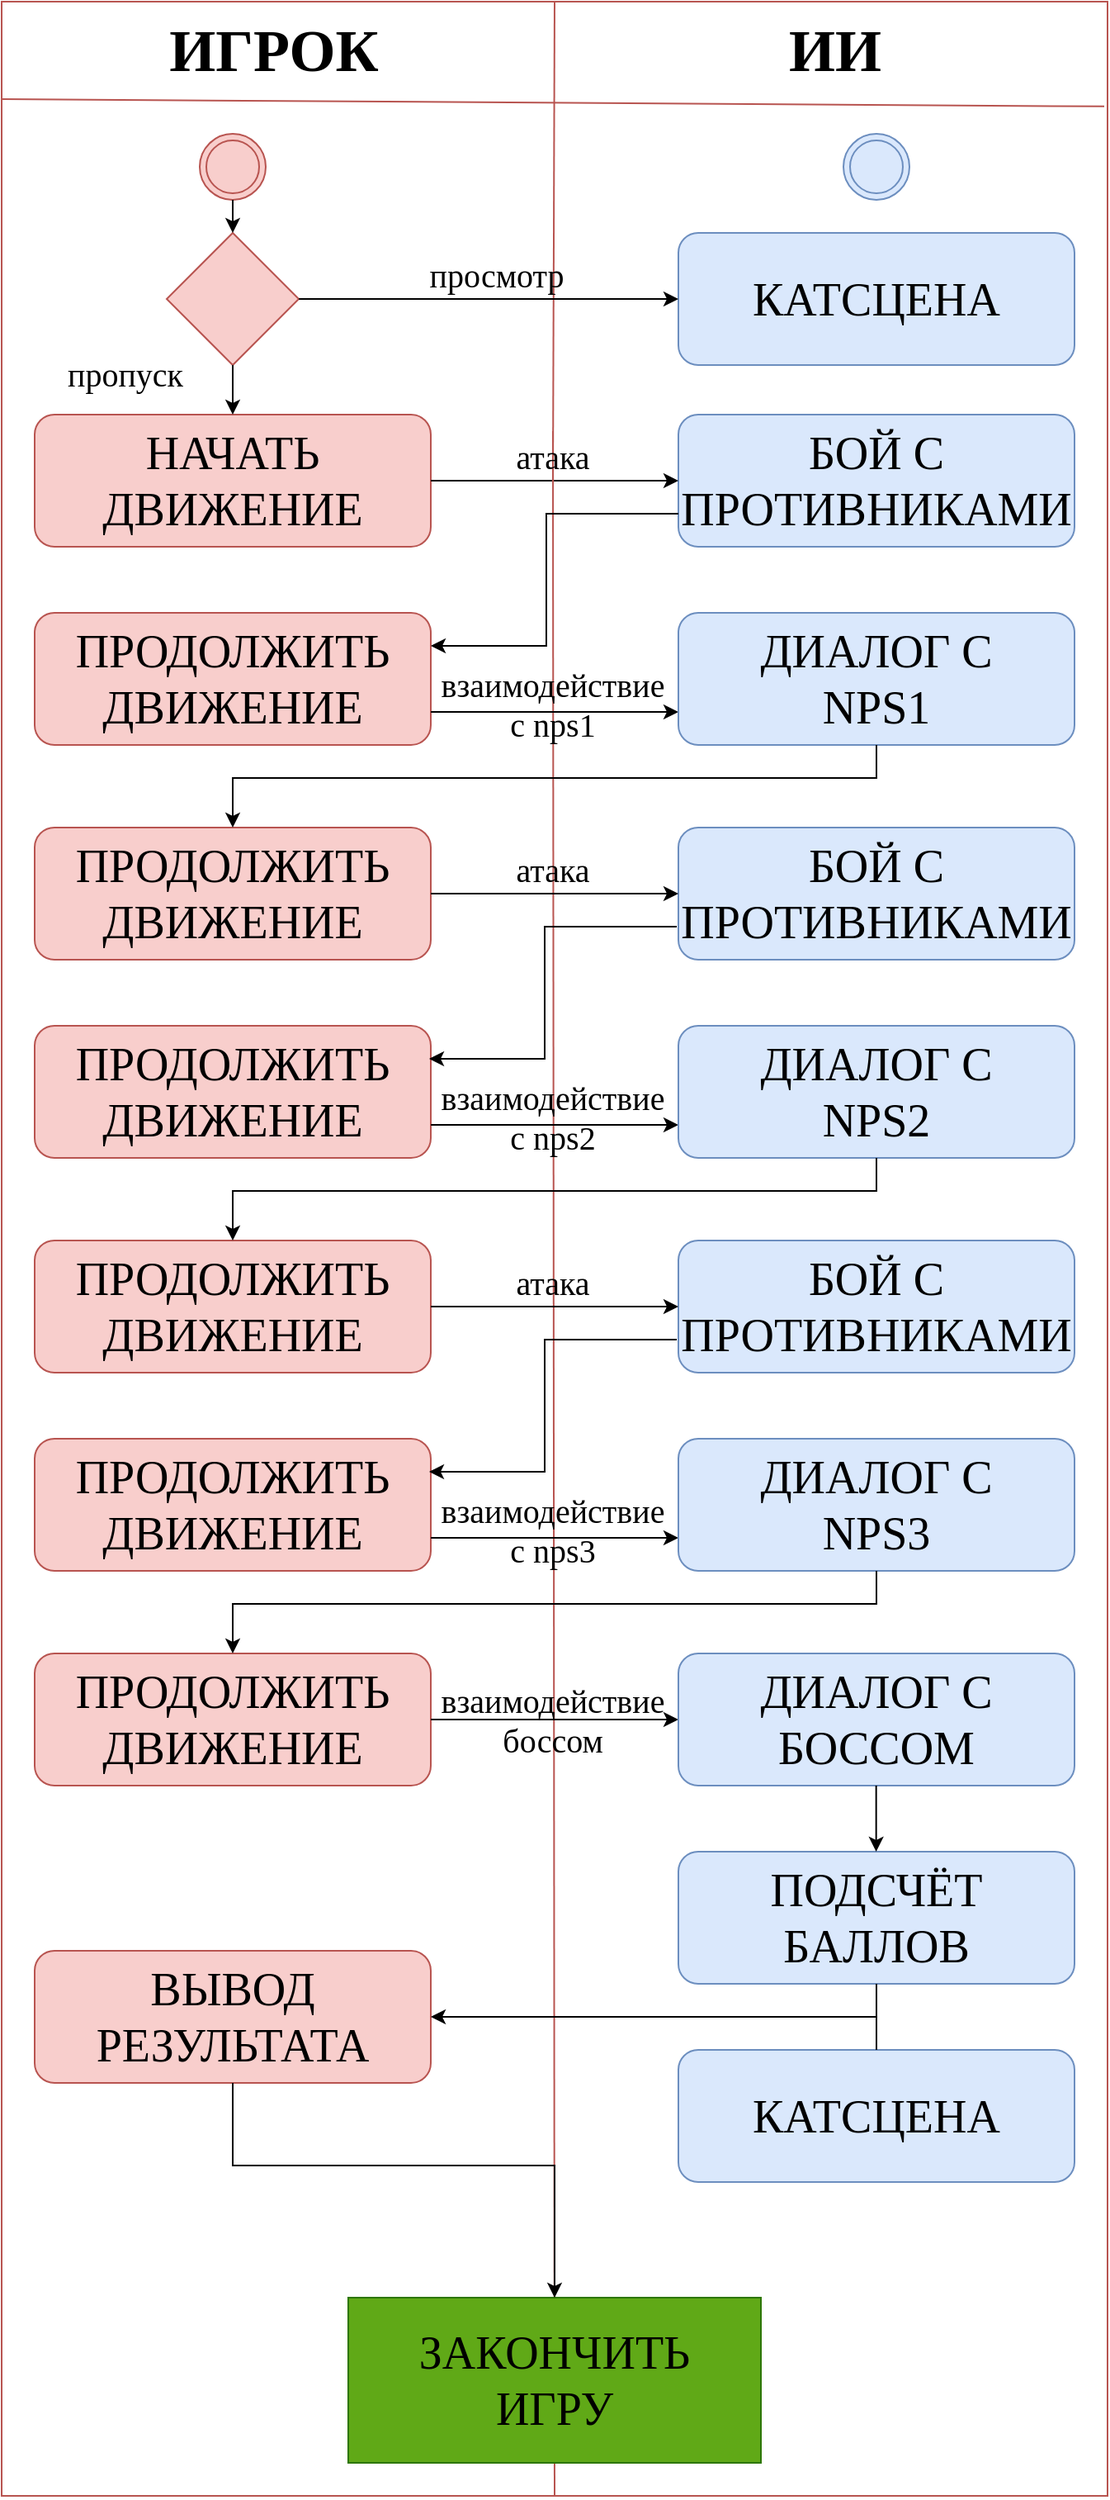 <mxfile version="27.1.4">
  <diagram name="Страница — 1" id="mHHvL0ik2kSpvlpvObcH">
    <mxGraphModel dx="1828" dy="987" grid="1" gridSize="10" guides="1" tooltips="1" connect="1" arrows="1" fold="1" page="1" pageScale="1" pageWidth="827" pageHeight="1169" math="0" shadow="0">
      <root>
        <mxCell id="0" />
        <mxCell id="1" parent="0" />
        <mxCell id="v9J8zwX4k6g4E4tgRItc-2" value="" style="rounded=0;whiteSpace=wrap;html=1;fillColor=none;strokeColor=#b85450;" parent="1" vertex="1">
          <mxGeometry x="80" y="20" width="670" height="1510" as="geometry" />
        </mxCell>
        <mxCell id="v9J8zwX4k6g4E4tgRItc-3" value="" style="endArrow=none;html=1;rounded=0;entryX=0.5;entryY=0;entryDx=0;entryDy=0;exitX=0.5;exitY=1;exitDx=0;exitDy=0;fillColor=#f8cecc;strokeColor=#b85450;" parent="1" source="Ix0ffkWWZdktWy8GuwyT-15" target="v9J8zwX4k6g4E4tgRItc-2" edge="1">
          <mxGeometry width="50" height="50" relative="1" as="geometry">
            <mxPoint x="390" y="180" as="sourcePoint" />
            <mxPoint x="440" y="130" as="targetPoint" />
          </mxGeometry>
        </mxCell>
        <mxCell id="v9J8zwX4k6g4E4tgRItc-6" value="" style="endArrow=none;html=1;rounded=0;entryX=0.997;entryY=0.042;entryDx=0;entryDy=0;entryPerimeter=0;fillColor=#f8cecc;strokeColor=#b85450;" parent="1" target="v9J8zwX4k6g4E4tgRItc-2" edge="1">
          <mxGeometry width="50" height="50" relative="1" as="geometry">
            <mxPoint x="80" y="79" as="sourcePoint" />
            <mxPoint x="440" y="30" as="targetPoint" />
          </mxGeometry>
        </mxCell>
        <mxCell id="v9J8zwX4k6g4E4tgRItc-7" value="&lt;font face=&quot;Times New Roman&quot;&gt;&lt;span style=&quot;font-size: 36px;&quot;&gt;&lt;b&gt;ИИ&lt;/b&gt;&lt;/span&gt;&lt;/font&gt;" style="text;html=1;align=center;verticalAlign=middle;whiteSpace=wrap;rounded=0;" parent="1" vertex="1">
          <mxGeometry x="420" y="20" width="330" height="60" as="geometry" />
        </mxCell>
        <mxCell id="v9J8zwX4k6g4E4tgRItc-8" value="&lt;font face=&quot;Times New Roman&quot; style=&quot;font-size: 36px;&quot;&gt;&lt;b&gt;ИГРОК&lt;/b&gt;&lt;/font&gt;" style="text;html=1;align=center;verticalAlign=middle;whiteSpace=wrap;rounded=0;" parent="1" vertex="1">
          <mxGeometry x="80" y="20" width="330" height="60" as="geometry" />
        </mxCell>
        <mxCell id="v9J8zwX4k6g4E4tgRItc-9" value="" style="ellipse;shape=doubleEllipse;whiteSpace=wrap;html=1;aspect=fixed;fillColor=#dae8fc;strokeColor=#6c8ebf;" parent="1" vertex="1">
          <mxGeometry x="590" y="100" width="40" height="40" as="geometry" />
        </mxCell>
        <mxCell id="v9J8zwX4k6g4E4tgRItc-10" value="" style="ellipse;shape=doubleEllipse;whiteSpace=wrap;html=1;aspect=fixed;fillColor=#f8cecc;strokeColor=#b85450;" parent="1" vertex="1">
          <mxGeometry x="200" y="100" width="40" height="40" as="geometry" />
        </mxCell>
        <mxCell id="v9J8zwX4k6g4E4tgRItc-11" value="" style="rhombus;whiteSpace=wrap;html=1;fillColor=#f8cecc;strokeColor=#b85450;" parent="1" vertex="1">
          <mxGeometry x="180" y="160" width="80" height="80" as="geometry" />
        </mxCell>
        <mxCell id="Ix0ffkWWZdktWy8GuwyT-1" value="" style="rounded=1;whiteSpace=wrap;html=1;fillColor=#dae8fc;strokeColor=#6c8ebf;" vertex="1" parent="1">
          <mxGeometry x="490" y="160" width="240" height="80" as="geometry" />
        </mxCell>
        <mxCell id="Ix0ffkWWZdktWy8GuwyT-2" value="&lt;font face=&quot;Times New Roman&quot;&gt;&lt;span style=&quot;font-size: 28px;&quot;&gt;КАТСЦЕНА&lt;/span&gt;&lt;/font&gt;" style="text;html=1;align=center;verticalAlign=middle;whiteSpace=wrap;rounded=0;" vertex="1" parent="1">
          <mxGeometry x="525" y="170" width="170" height="60" as="geometry" />
        </mxCell>
        <mxCell id="Ix0ffkWWZdktWy8GuwyT-3" value="" style="rounded=1;whiteSpace=wrap;html=1;fillColor=#f8cecc;strokeColor=#b85450;" vertex="1" parent="1">
          <mxGeometry x="100" y="270" width="240" height="80" as="geometry" />
        </mxCell>
        <mxCell id="Ix0ffkWWZdktWy8GuwyT-4" value="&lt;font face=&quot;Times New Roman&quot;&gt;&lt;span style=&quot;font-size: 28px;&quot;&gt;НАЧАТЬ ДВИЖЕНИЕ&lt;/span&gt;&lt;/font&gt;" style="text;html=1;align=center;verticalAlign=middle;whiteSpace=wrap;rounded=0;" vertex="1" parent="1">
          <mxGeometry x="135" y="280" width="170" height="60" as="geometry" />
        </mxCell>
        <mxCell id="Ix0ffkWWZdktWy8GuwyT-7" value="" style="endArrow=classic;html=1;rounded=0;exitX=0.5;exitY=1;exitDx=0;exitDy=0;entryX=0.5;entryY=0;entryDx=0;entryDy=0;" edge="1" parent="1" source="v9J8zwX4k6g4E4tgRItc-10" target="v9J8zwX4k6g4E4tgRItc-11">
          <mxGeometry width="50" height="50" relative="1" as="geometry">
            <mxPoint x="240" y="145" as="sourcePoint" />
            <mxPoint x="290" y="95" as="targetPoint" />
          </mxGeometry>
        </mxCell>
        <mxCell id="Ix0ffkWWZdktWy8GuwyT-8" value="" style="endArrow=classic;html=1;rounded=0;" edge="1" parent="1" source="v9J8zwX4k6g4E4tgRItc-11" target="Ix0ffkWWZdktWy8GuwyT-3">
          <mxGeometry width="50" height="50" relative="1" as="geometry">
            <mxPoint x="244.83" y="240" as="sourcePoint" />
            <mxPoint x="244.83" y="260" as="targetPoint" />
          </mxGeometry>
        </mxCell>
        <mxCell id="Ix0ffkWWZdktWy8GuwyT-9" value="" style="endArrow=classic;html=1;rounded=0;exitX=1;exitY=0.5;exitDx=0;exitDy=0;entryX=0;entryY=0.5;entryDx=0;entryDy=0;" edge="1" parent="1" source="v9J8zwX4k6g4E4tgRItc-11" target="Ix0ffkWWZdktWy8GuwyT-1">
          <mxGeometry width="50" height="50" relative="1" as="geometry">
            <mxPoint x="350" y="250" as="sourcePoint" />
            <mxPoint x="350" y="270" as="targetPoint" />
          </mxGeometry>
        </mxCell>
        <mxCell id="Ix0ffkWWZdktWy8GuwyT-10" value="&lt;font face=&quot;Times New Roman&quot;&gt;просмотр&lt;/font&gt;" style="text;html=1;align=center;verticalAlign=middle;whiteSpace=wrap;rounded=0;fontSize=20;" vertex="1" parent="1">
          <mxGeometry x="350" y="170" width="60" height="30" as="geometry" />
        </mxCell>
        <mxCell id="Ix0ffkWWZdktWy8GuwyT-11" value="&lt;font face=&quot;Times New Roman&quot;&gt;пропуск&lt;/font&gt;" style="text;html=1;align=center;verticalAlign=middle;whiteSpace=wrap;rounded=0;fontSize=20;" vertex="1" parent="1">
          <mxGeometry x="125" y="230" width="60" height="30" as="geometry" />
        </mxCell>
        <mxCell id="Ix0ffkWWZdktWy8GuwyT-12" value="" style="rounded=1;whiteSpace=wrap;html=1;fillColor=#dae8fc;strokeColor=#6c8ebf;" vertex="1" parent="1">
          <mxGeometry x="490" y="270" width="240" height="80" as="geometry" />
        </mxCell>
        <mxCell id="Ix0ffkWWZdktWy8GuwyT-13" value="" style="endArrow=classic;html=1;rounded=0;exitX=1;exitY=0.5;exitDx=0;exitDy=0;entryX=0;entryY=0.5;entryDx=0;entryDy=0;" edge="1" parent="1" source="Ix0ffkWWZdktWy8GuwyT-3" target="Ix0ffkWWZdktWy8GuwyT-12">
          <mxGeometry width="50" height="50" relative="1" as="geometry">
            <mxPoint x="350" y="220" as="sourcePoint" />
            <mxPoint x="530" y="220" as="targetPoint" />
          </mxGeometry>
        </mxCell>
        <mxCell id="Ix0ffkWWZdktWy8GuwyT-14" value="&lt;font face=&quot;Times New Roman&quot;&gt;&lt;span style=&quot;font-size: 28px;&quot;&gt;БОЙ С ПРОТИВНИКАМИ&lt;/span&gt;&lt;/font&gt;" style="text;html=1;align=center;verticalAlign=middle;whiteSpace=wrap;rounded=0;" vertex="1" parent="1">
          <mxGeometry x="525" y="280" width="170" height="60" as="geometry" />
        </mxCell>
        <mxCell id="Ix0ffkWWZdktWy8GuwyT-16" value="" style="endArrow=none;html=1;rounded=0;entryX=0.5;entryY=0;entryDx=0;entryDy=0;exitX=0.5;exitY=1;exitDx=0;exitDy=0;fillColor=#f8cecc;strokeColor=#b85450;" edge="1" parent="1" source="v9J8zwX4k6g4E4tgRItc-2" target="Ix0ffkWWZdktWy8GuwyT-15">
          <mxGeometry width="50" height="50" relative="1" as="geometry">
            <mxPoint x="415" y="1080" as="sourcePoint" />
            <mxPoint x="415" y="20" as="targetPoint" />
          </mxGeometry>
        </mxCell>
        <mxCell id="Ix0ffkWWZdktWy8GuwyT-15" value="&lt;font face=&quot;Times New Roman&quot;&gt;атака&lt;/font&gt;" style="text;html=1;align=center;verticalAlign=middle;whiteSpace=wrap;rounded=0;fontSize=20;" vertex="1" parent="1">
          <mxGeometry x="384" y="280" width="60" height="30" as="geometry" />
        </mxCell>
        <mxCell id="Ix0ffkWWZdktWy8GuwyT-18" value="" style="rounded=1;whiteSpace=wrap;html=1;fillColor=#f8cecc;strokeColor=#b85450;" vertex="1" parent="1">
          <mxGeometry x="100" y="390" width="240" height="80" as="geometry" />
        </mxCell>
        <mxCell id="Ix0ffkWWZdktWy8GuwyT-19" value="&lt;font face=&quot;Times New Roman&quot;&gt;&lt;span style=&quot;font-size: 28px;&quot;&gt;ПРОДОЛЖИТЬ ДВИЖЕНИЕ&lt;/span&gt;&lt;/font&gt;" style="text;html=1;align=center;verticalAlign=middle;whiteSpace=wrap;rounded=0;" vertex="1" parent="1">
          <mxGeometry x="135" y="400" width="170" height="60" as="geometry" />
        </mxCell>
        <mxCell id="Ix0ffkWWZdktWy8GuwyT-20" value="" style="endArrow=classic;html=1;rounded=0;exitX=0;exitY=0.75;exitDx=0;exitDy=0;entryX=1;entryY=0.25;entryDx=0;entryDy=0;" edge="1" parent="1" source="Ix0ffkWWZdktWy8GuwyT-12" target="Ix0ffkWWZdktWy8GuwyT-18">
          <mxGeometry width="50" height="50" relative="1" as="geometry">
            <mxPoint x="450" y="310" as="sourcePoint" />
            <mxPoint x="550" y="310" as="targetPoint" />
            <Array as="points">
              <mxPoint x="410" y="330" />
              <mxPoint x="410" y="410" />
            </Array>
          </mxGeometry>
        </mxCell>
        <mxCell id="Ix0ffkWWZdktWy8GuwyT-21" value="" style="endArrow=classic;html=1;rounded=0;exitX=1;exitY=0.75;exitDx=0;exitDy=0;entryX=0;entryY=0.75;entryDx=0;entryDy=0;" edge="1" parent="1" source="Ix0ffkWWZdktWy8GuwyT-18" target="Ix0ffkWWZdktWy8GuwyT-22">
          <mxGeometry width="50" height="50" relative="1" as="geometry">
            <mxPoint x="365" y="440" as="sourcePoint" />
            <mxPoint x="460" y="440" as="targetPoint" />
          </mxGeometry>
        </mxCell>
        <mxCell id="Ix0ffkWWZdktWy8GuwyT-22" value="" style="rounded=1;whiteSpace=wrap;html=1;fillColor=#dae8fc;strokeColor=#6c8ebf;" vertex="1" parent="1">
          <mxGeometry x="490" y="390" width="240" height="80" as="geometry" />
        </mxCell>
        <mxCell id="Ix0ffkWWZdktWy8GuwyT-23" value="&lt;font face=&quot;Times New Roman&quot;&gt;&lt;span style=&quot;font-size: 28px;&quot;&gt;ДИАЛОГ С NPS1&lt;/span&gt;&lt;/font&gt;" style="text;html=1;align=center;verticalAlign=middle;whiteSpace=wrap;rounded=0;" vertex="1" parent="1">
          <mxGeometry x="525" y="400" width="170" height="60" as="geometry" />
        </mxCell>
        <mxCell id="Ix0ffkWWZdktWy8GuwyT-24" value="&lt;font face=&quot;Times New Roman&quot;&gt;взаимодействие с nps1&lt;/font&gt;" style="text;html=1;align=center;verticalAlign=middle;whiteSpace=wrap;rounded=0;fontSize=20;" vertex="1" parent="1">
          <mxGeometry x="384" y="430" width="60" height="30" as="geometry" />
        </mxCell>
        <mxCell id="Ix0ffkWWZdktWy8GuwyT-26" value="" style="rounded=1;whiteSpace=wrap;html=1;fillColor=#f8cecc;strokeColor=#b85450;" vertex="1" parent="1">
          <mxGeometry x="100" y="520" width="240" height="80" as="geometry" />
        </mxCell>
        <mxCell id="Ix0ffkWWZdktWy8GuwyT-27" value="&lt;font face=&quot;Times New Roman&quot;&gt;&lt;span style=&quot;font-size: 28px;&quot;&gt;ПРОДОЛЖИТЬ ДВИЖЕНИЕ&lt;/span&gt;&lt;/font&gt;" style="text;html=1;align=center;verticalAlign=middle;whiteSpace=wrap;rounded=0;" vertex="1" parent="1">
          <mxGeometry x="135" y="530" width="170" height="60" as="geometry" />
        </mxCell>
        <mxCell id="Ix0ffkWWZdktWy8GuwyT-28" value="" style="rounded=1;whiteSpace=wrap;html=1;fillColor=#dae8fc;strokeColor=#6c8ebf;" vertex="1" parent="1">
          <mxGeometry x="490" y="520" width="240" height="80" as="geometry" />
        </mxCell>
        <mxCell id="Ix0ffkWWZdktWy8GuwyT-29" value="&lt;font face=&quot;Times New Roman&quot;&gt;&lt;span style=&quot;font-size: 28px;&quot;&gt;БОЙ С ПРОТИВНИКАМИ&lt;/span&gt;&lt;/font&gt;" style="text;html=1;align=center;verticalAlign=middle;whiteSpace=wrap;rounded=0;" vertex="1" parent="1">
          <mxGeometry x="525" y="530" width="170" height="60" as="geometry" />
        </mxCell>
        <mxCell id="Ix0ffkWWZdktWy8GuwyT-30" value="" style="endArrow=classic;html=1;rounded=0;exitX=0.5;exitY=1;exitDx=0;exitDy=0;entryX=0.5;entryY=0;entryDx=0;entryDy=0;" edge="1" parent="1" source="Ix0ffkWWZdktWy8GuwyT-22" target="Ix0ffkWWZdktWy8GuwyT-26">
          <mxGeometry width="50" height="50" relative="1" as="geometry">
            <mxPoint x="590" y="410" as="sourcePoint" />
            <mxPoint x="440" y="490" as="targetPoint" />
            <Array as="points">
              <mxPoint x="610" y="490" />
              <mxPoint x="220" y="490" />
            </Array>
          </mxGeometry>
        </mxCell>
        <mxCell id="Ix0ffkWWZdktWy8GuwyT-31" value="" style="endArrow=classic;html=1;rounded=0;exitX=1;exitY=0.5;exitDx=0;exitDy=0;entryX=0;entryY=0.5;entryDx=0;entryDy=0;" edge="1" parent="1">
          <mxGeometry width="50" height="50" relative="1" as="geometry">
            <mxPoint x="340" y="560" as="sourcePoint" />
            <mxPoint x="490" y="560" as="targetPoint" />
          </mxGeometry>
        </mxCell>
        <mxCell id="Ix0ffkWWZdktWy8GuwyT-32" value="&lt;font face=&quot;Times New Roman&quot;&gt;атака&lt;/font&gt;" style="text;html=1;align=center;verticalAlign=middle;whiteSpace=wrap;rounded=0;fontSize=20;" vertex="1" parent="1">
          <mxGeometry x="384" y="530" width="60" height="30" as="geometry" />
        </mxCell>
        <mxCell id="Ix0ffkWWZdktWy8GuwyT-33" value="" style="rounded=1;whiteSpace=wrap;html=1;fillColor=#f8cecc;strokeColor=#b85450;" vertex="1" parent="1">
          <mxGeometry x="100" y="640" width="240" height="80" as="geometry" />
        </mxCell>
        <mxCell id="Ix0ffkWWZdktWy8GuwyT-34" value="&lt;font face=&quot;Times New Roman&quot;&gt;&lt;span style=&quot;font-size: 28px;&quot;&gt;ПРОДОЛЖИТЬ ДВИЖЕНИЕ&lt;/span&gt;&lt;/font&gt;" style="text;html=1;align=center;verticalAlign=middle;whiteSpace=wrap;rounded=0;" vertex="1" parent="1">
          <mxGeometry x="135" y="650" width="170" height="60" as="geometry" />
        </mxCell>
        <mxCell id="Ix0ffkWWZdktWy8GuwyT-35" value="" style="endArrow=classic;html=1;rounded=0;exitX=1;exitY=0.75;exitDx=0;exitDy=0;entryX=0;entryY=0.75;entryDx=0;entryDy=0;" edge="1" parent="1" source="Ix0ffkWWZdktWy8GuwyT-33" target="Ix0ffkWWZdktWy8GuwyT-36">
          <mxGeometry width="50" height="50" relative="1" as="geometry">
            <mxPoint x="365" y="690" as="sourcePoint" />
            <mxPoint x="460" y="690" as="targetPoint" />
          </mxGeometry>
        </mxCell>
        <mxCell id="Ix0ffkWWZdktWy8GuwyT-36" value="" style="rounded=1;whiteSpace=wrap;html=1;fillColor=#dae8fc;strokeColor=#6c8ebf;" vertex="1" parent="1">
          <mxGeometry x="490" y="640" width="240" height="80" as="geometry" />
        </mxCell>
        <mxCell id="Ix0ffkWWZdktWy8GuwyT-37" value="&lt;font face=&quot;Times New Roman&quot;&gt;&lt;span style=&quot;font-size: 28px;&quot;&gt;ДИАЛОГ С NPS2&lt;/span&gt;&lt;/font&gt;" style="text;html=1;align=center;verticalAlign=middle;whiteSpace=wrap;rounded=0;" vertex="1" parent="1">
          <mxGeometry x="525" y="650" width="170" height="60" as="geometry" />
        </mxCell>
        <mxCell id="Ix0ffkWWZdktWy8GuwyT-38" value="&lt;font face=&quot;Times New Roman&quot;&gt;взаимодействие с nps2&lt;/font&gt;" style="text;html=1;align=center;verticalAlign=middle;whiteSpace=wrap;rounded=0;fontSize=20;" vertex="1" parent="1">
          <mxGeometry x="384" y="680" width="60" height="30" as="geometry" />
        </mxCell>
        <mxCell id="Ix0ffkWWZdktWy8GuwyT-40" value="" style="endArrow=classic;html=1;rounded=0;exitX=0;exitY=0.75;exitDx=0;exitDy=0;entryX=1;entryY=0.25;entryDx=0;entryDy=0;" edge="1" parent="1">
          <mxGeometry width="50" height="50" relative="1" as="geometry">
            <mxPoint x="489" y="580" as="sourcePoint" />
            <mxPoint x="339" y="660" as="targetPoint" />
            <Array as="points">
              <mxPoint x="409" y="580" />
              <mxPoint x="409" y="660" />
            </Array>
          </mxGeometry>
        </mxCell>
        <mxCell id="Ix0ffkWWZdktWy8GuwyT-41" value="" style="rounded=1;whiteSpace=wrap;html=1;fillColor=#f8cecc;strokeColor=#b85450;" vertex="1" parent="1">
          <mxGeometry x="100" y="770" width="240" height="80" as="geometry" />
        </mxCell>
        <mxCell id="Ix0ffkWWZdktWy8GuwyT-42" value="&lt;font face=&quot;Times New Roman&quot;&gt;&lt;span style=&quot;font-size: 28px;&quot;&gt;ПРОДОЛЖИТЬ ДВИЖЕНИЕ&lt;/span&gt;&lt;/font&gt;" style="text;html=1;align=center;verticalAlign=middle;whiteSpace=wrap;rounded=0;" vertex="1" parent="1">
          <mxGeometry x="135" y="780" width="170" height="60" as="geometry" />
        </mxCell>
        <mxCell id="Ix0ffkWWZdktWy8GuwyT-43" value="" style="rounded=1;whiteSpace=wrap;html=1;fillColor=#dae8fc;strokeColor=#6c8ebf;" vertex="1" parent="1">
          <mxGeometry x="490" y="770" width="240" height="80" as="geometry" />
        </mxCell>
        <mxCell id="Ix0ffkWWZdktWy8GuwyT-44" value="&lt;font face=&quot;Times New Roman&quot;&gt;&lt;span style=&quot;font-size: 28px;&quot;&gt;БОЙ С ПРОТИВНИКАМИ&lt;/span&gt;&lt;/font&gt;" style="text;html=1;align=center;verticalAlign=middle;whiteSpace=wrap;rounded=0;" vertex="1" parent="1">
          <mxGeometry x="525" y="780" width="170" height="60" as="geometry" />
        </mxCell>
        <mxCell id="Ix0ffkWWZdktWy8GuwyT-45" value="" style="endArrow=classic;html=1;rounded=0;exitX=0.5;exitY=1;exitDx=0;exitDy=0;entryX=0.5;entryY=0;entryDx=0;entryDy=0;" edge="1" parent="1" target="Ix0ffkWWZdktWy8GuwyT-41">
          <mxGeometry width="50" height="50" relative="1" as="geometry">
            <mxPoint x="610" y="720" as="sourcePoint" />
            <mxPoint x="440" y="740" as="targetPoint" />
            <Array as="points">
              <mxPoint x="610" y="740" />
              <mxPoint x="220" y="740" />
            </Array>
          </mxGeometry>
        </mxCell>
        <mxCell id="Ix0ffkWWZdktWy8GuwyT-46" value="" style="endArrow=classic;html=1;rounded=0;exitX=1;exitY=0.5;exitDx=0;exitDy=0;entryX=0;entryY=0.5;entryDx=0;entryDy=0;" edge="1" parent="1">
          <mxGeometry width="50" height="50" relative="1" as="geometry">
            <mxPoint x="340" y="810" as="sourcePoint" />
            <mxPoint x="490" y="810" as="targetPoint" />
          </mxGeometry>
        </mxCell>
        <mxCell id="Ix0ffkWWZdktWy8GuwyT-47" value="&lt;font face=&quot;Times New Roman&quot;&gt;атака&lt;/font&gt;" style="text;html=1;align=center;verticalAlign=middle;whiteSpace=wrap;rounded=0;fontSize=20;" vertex="1" parent="1">
          <mxGeometry x="384" y="780" width="60" height="30" as="geometry" />
        </mxCell>
        <mxCell id="Ix0ffkWWZdktWy8GuwyT-48" value="" style="rounded=1;whiteSpace=wrap;html=1;fillColor=#f8cecc;strokeColor=#b85450;" vertex="1" parent="1">
          <mxGeometry x="100" y="890" width="240" height="80" as="geometry" />
        </mxCell>
        <mxCell id="Ix0ffkWWZdktWy8GuwyT-49" value="&lt;font face=&quot;Times New Roman&quot;&gt;&lt;span style=&quot;font-size: 28px;&quot;&gt;ПРОДОЛЖИТЬ ДВИЖЕНИЕ&lt;/span&gt;&lt;/font&gt;" style="text;html=1;align=center;verticalAlign=middle;whiteSpace=wrap;rounded=0;" vertex="1" parent="1">
          <mxGeometry x="135" y="900" width="170" height="60" as="geometry" />
        </mxCell>
        <mxCell id="Ix0ffkWWZdktWy8GuwyT-50" value="" style="endArrow=classic;html=1;rounded=0;exitX=1;exitY=0.75;exitDx=0;exitDy=0;entryX=0;entryY=0.75;entryDx=0;entryDy=0;" edge="1" parent="1" source="Ix0ffkWWZdktWy8GuwyT-48" target="Ix0ffkWWZdktWy8GuwyT-51">
          <mxGeometry width="50" height="50" relative="1" as="geometry">
            <mxPoint x="365" y="940" as="sourcePoint" />
            <mxPoint x="460" y="940" as="targetPoint" />
          </mxGeometry>
        </mxCell>
        <mxCell id="Ix0ffkWWZdktWy8GuwyT-51" value="" style="rounded=1;whiteSpace=wrap;html=1;fillColor=#dae8fc;strokeColor=#6c8ebf;" vertex="1" parent="1">
          <mxGeometry x="490" y="890" width="240" height="80" as="geometry" />
        </mxCell>
        <mxCell id="Ix0ffkWWZdktWy8GuwyT-52" value="&lt;font face=&quot;Times New Roman&quot;&gt;взаимодействие с nps3&lt;/font&gt;" style="text;html=1;align=center;verticalAlign=middle;whiteSpace=wrap;rounded=0;fontSize=20;" vertex="1" parent="1">
          <mxGeometry x="384" y="930" width="60" height="30" as="geometry" />
        </mxCell>
        <mxCell id="Ix0ffkWWZdktWy8GuwyT-53" value="" style="endArrow=classic;html=1;rounded=0;exitX=0;exitY=0.75;exitDx=0;exitDy=0;entryX=1;entryY=0.25;entryDx=0;entryDy=0;" edge="1" parent="1">
          <mxGeometry width="50" height="50" relative="1" as="geometry">
            <mxPoint x="489" y="830" as="sourcePoint" />
            <mxPoint x="339" y="910" as="targetPoint" />
            <Array as="points">
              <mxPoint x="409" y="830" />
              <mxPoint x="409" y="910" />
            </Array>
          </mxGeometry>
        </mxCell>
        <mxCell id="Ix0ffkWWZdktWy8GuwyT-54" value="&lt;font face=&quot;Times New Roman&quot;&gt;&lt;span style=&quot;font-size: 28px;&quot;&gt;ДИАЛОГ С NPS3&lt;/span&gt;&lt;/font&gt;" style="text;html=1;align=center;verticalAlign=middle;whiteSpace=wrap;rounded=0;" vertex="1" parent="1">
          <mxGeometry x="525" y="900" width="170" height="60" as="geometry" />
        </mxCell>
        <mxCell id="Ix0ffkWWZdktWy8GuwyT-55" value="" style="rounded=1;whiteSpace=wrap;html=1;fillColor=#f8cecc;strokeColor=#b85450;" vertex="1" parent="1">
          <mxGeometry x="100" y="1020" width="240" height="80" as="geometry" />
        </mxCell>
        <mxCell id="Ix0ffkWWZdktWy8GuwyT-56" value="&lt;font face=&quot;Times New Roman&quot;&gt;&lt;span style=&quot;font-size: 28px;&quot;&gt;ПРОДОЛЖИТЬ ДВИЖЕНИЕ&lt;/span&gt;&lt;/font&gt;" style="text;html=1;align=center;verticalAlign=middle;whiteSpace=wrap;rounded=0;" vertex="1" parent="1">
          <mxGeometry x="135" y="1030" width="170" height="60" as="geometry" />
        </mxCell>
        <mxCell id="Ix0ffkWWZdktWy8GuwyT-57" value="" style="endArrow=classic;html=1;rounded=0;exitX=1;exitY=0.5;exitDx=0;exitDy=0;entryX=0;entryY=0.5;entryDx=0;entryDy=0;" edge="1" parent="1" target="Ix0ffkWWZdktWy8GuwyT-58" source="Ix0ffkWWZdktWy8GuwyT-55">
          <mxGeometry width="50" height="50" relative="1" as="geometry">
            <mxPoint x="340" y="1065" as="sourcePoint" />
            <mxPoint x="490" y="1065" as="targetPoint" />
          </mxGeometry>
        </mxCell>
        <mxCell id="Ix0ffkWWZdktWy8GuwyT-58" value="" style="rounded=1;whiteSpace=wrap;html=1;fillColor=#dae8fc;strokeColor=#6c8ebf;" vertex="1" parent="1">
          <mxGeometry x="490" y="1020" width="240" height="80" as="geometry" />
        </mxCell>
        <mxCell id="Ix0ffkWWZdktWy8GuwyT-59" value="&lt;font face=&quot;Times New Roman&quot;&gt;взаимодействие боссом&lt;/font&gt;" style="text;html=1;align=center;verticalAlign=middle;whiteSpace=wrap;rounded=0;fontSize=20;" vertex="1" parent="1">
          <mxGeometry x="384" y="1045" width="60" height="30" as="geometry" />
        </mxCell>
        <mxCell id="Ix0ffkWWZdktWy8GuwyT-60" value="&lt;font face=&quot;Times New Roman&quot;&gt;&lt;span style=&quot;font-size: 28px;&quot;&gt;ДИАЛОГ С БОССОМ&lt;/span&gt;&lt;/font&gt;" style="text;html=1;align=center;verticalAlign=middle;whiteSpace=wrap;rounded=0;" vertex="1" parent="1">
          <mxGeometry x="525" y="1030" width="170" height="60" as="geometry" />
        </mxCell>
        <mxCell id="Ix0ffkWWZdktWy8GuwyT-62" value="" style="endArrow=classic;html=1;rounded=0;exitX=0.5;exitY=1;exitDx=0;exitDy=0;entryX=0.5;entryY=0;entryDx=0;entryDy=0;" edge="1" parent="1">
          <mxGeometry width="50" height="50" relative="1" as="geometry">
            <mxPoint x="610" y="970" as="sourcePoint" />
            <mxPoint x="220" y="1020" as="targetPoint" />
            <Array as="points">
              <mxPoint x="610" y="990" />
              <mxPoint x="220" y="990" />
            </Array>
          </mxGeometry>
        </mxCell>
        <mxCell id="Ix0ffkWWZdktWy8GuwyT-69" value="" style="rounded=1;whiteSpace=wrap;html=1;fillColor=#dae8fc;strokeColor=#6c8ebf;" vertex="1" parent="1">
          <mxGeometry x="490" y="1140" width="240" height="80" as="geometry" />
        </mxCell>
        <mxCell id="Ix0ffkWWZdktWy8GuwyT-70" value="" style="rounded=1;whiteSpace=wrap;html=1;fillColor=#dae8fc;strokeColor=#6c8ebf;" vertex="1" parent="1">
          <mxGeometry x="490" y="1260" width="240" height="80" as="geometry" />
        </mxCell>
        <mxCell id="Ix0ffkWWZdktWy8GuwyT-71" value="&lt;font face=&quot;Times New Roman&quot;&gt;&lt;span style=&quot;font-size: 28px;&quot;&gt;КАТСЦЕНА&lt;/span&gt;&lt;/font&gt;" style="text;html=1;align=center;verticalAlign=middle;whiteSpace=wrap;rounded=0;" vertex="1" parent="1">
          <mxGeometry x="525" y="1270" width="170" height="60" as="geometry" />
        </mxCell>
        <mxCell id="Ix0ffkWWZdktWy8GuwyT-72" value="&lt;font face=&quot;Times New Roman&quot;&gt;&lt;span style=&quot;font-size: 28px;&quot;&gt;ПОДСЧЁТ БАЛЛОВ&lt;/span&gt;&lt;/font&gt;" style="text;html=1;align=center;verticalAlign=middle;whiteSpace=wrap;rounded=0;" vertex="1" parent="1">
          <mxGeometry x="525" y="1150" width="170" height="60" as="geometry" />
        </mxCell>
        <mxCell id="Ix0ffkWWZdktWy8GuwyT-74" value="" style="endArrow=classic;html=1;rounded=0;exitX=0.5;exitY=1;exitDx=0;exitDy=0;entryX=0.5;entryY=0;entryDx=0;entryDy=0;" edge="1" parent="1">
          <mxGeometry width="50" height="50" relative="1" as="geometry">
            <mxPoint x="609.83" y="1100" as="sourcePoint" />
            <mxPoint x="609.83" y="1140" as="targetPoint" />
          </mxGeometry>
        </mxCell>
        <mxCell id="Ix0ffkWWZdktWy8GuwyT-75" value="" style="rounded=1;whiteSpace=wrap;html=1;fillColor=#f8cecc;strokeColor=#b85450;" vertex="1" parent="1">
          <mxGeometry x="100" y="1200" width="240" height="80" as="geometry" />
        </mxCell>
        <mxCell id="Ix0ffkWWZdktWy8GuwyT-76" value="&lt;font face=&quot;Times New Roman&quot;&gt;&lt;span style=&quot;font-size: 28px;&quot;&gt;ВЫВОД РЕЗУЛЬТАТА&lt;/span&gt;&lt;/font&gt;" style="text;html=1;align=center;verticalAlign=middle;whiteSpace=wrap;rounded=0;" vertex="1" parent="1">
          <mxGeometry x="135" y="1210" width="170" height="60" as="geometry" />
        </mxCell>
        <mxCell id="Ix0ffkWWZdktWy8GuwyT-77" value="" style="endArrow=classic;html=1;rounded=0;entryX=1;entryY=0.5;entryDx=0;entryDy=0;" edge="1" parent="1" target="Ix0ffkWWZdktWy8GuwyT-75">
          <mxGeometry width="50" height="50" relative="1" as="geometry">
            <mxPoint x="610" y="1240" as="sourcePoint" />
            <mxPoint x="610" y="1280" as="targetPoint" />
          </mxGeometry>
        </mxCell>
        <mxCell id="Ix0ffkWWZdktWy8GuwyT-78" value="" style="endArrow=none;html=1;rounded=0;exitX=0.5;exitY=0;exitDx=0;exitDy=0;entryX=0.5;entryY=1;entryDx=0;entryDy=0;" edge="1" parent="1" source="Ix0ffkWWZdktWy8GuwyT-70" target="Ix0ffkWWZdktWy8GuwyT-69">
          <mxGeometry width="50" height="50" relative="1" as="geometry">
            <mxPoint x="480" y="1220" as="sourcePoint" />
            <mxPoint x="530" y="1170" as="targetPoint" />
          </mxGeometry>
        </mxCell>
        <mxCell id="Ix0ffkWWZdktWy8GuwyT-79" value="" style="rounded=0;whiteSpace=wrap;html=1;fillColor=#60a917;strokeColor=#2D7600;fontColor=#ffffff;" vertex="1" parent="1">
          <mxGeometry x="290" y="1410" width="250" height="100" as="geometry" />
        </mxCell>
        <mxCell id="Ix0ffkWWZdktWy8GuwyT-80" value="&lt;font face=&quot;Times New Roman&quot;&gt;&lt;span style=&quot;font-size: 28px;&quot;&gt;ЗАКОНЧИТЬ ИГРУ&lt;/span&gt;&lt;/font&gt;" style="text;html=1;align=center;verticalAlign=middle;whiteSpace=wrap;rounded=0;" vertex="1" parent="1">
          <mxGeometry x="330" y="1430" width="170" height="60" as="geometry" />
        </mxCell>
        <mxCell id="Ix0ffkWWZdktWy8GuwyT-81" value="" style="endArrow=classic;html=1;rounded=0;exitX=0.5;exitY=1;exitDx=0;exitDy=0;entryX=0.5;entryY=0;entryDx=0;entryDy=0;" edge="1" parent="1" source="Ix0ffkWWZdktWy8GuwyT-75" target="Ix0ffkWWZdktWy8GuwyT-79">
          <mxGeometry width="50" height="50" relative="1" as="geometry">
            <mxPoint x="380" y="1460" as="sourcePoint" />
            <mxPoint x="430" y="1410" as="targetPoint" />
            <Array as="points">
              <mxPoint x="220" y="1330" />
              <mxPoint x="415" y="1330" />
            </Array>
          </mxGeometry>
        </mxCell>
      </root>
    </mxGraphModel>
  </diagram>
</mxfile>
